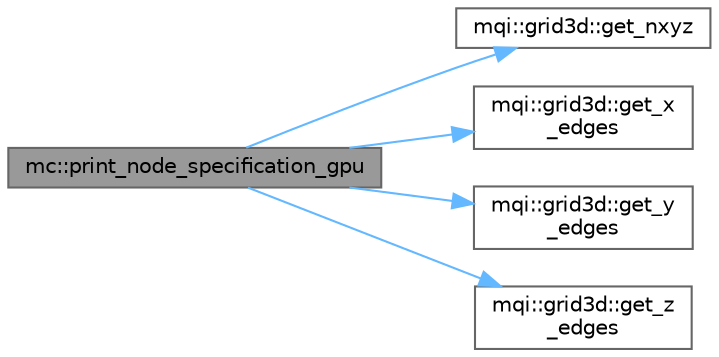 digraph "mc::print_node_specification_gpu"
{
 // LATEX_PDF_SIZE
  bgcolor="transparent";
  edge [fontname=Helvetica,fontsize=10,labelfontname=Helvetica,labelfontsize=10];
  node [fontname=Helvetica,fontsize=10,shape=box,height=0.2,width=0.4];
  rankdir="LR";
  Node1 [id="Node000001",label="mc::print_node_specification_gpu",height=0.2,width=0.4,color="gray40", fillcolor="grey60", style="filled", fontcolor="black",tooltip="CUDA device function to print the specifications of a node on the GPU."];
  Node1 -> Node2 [id="edge1_Node000001_Node000002",color="steelblue1",style="solid",tooltip=" "];
  Node2 [id="Node000002",label="mqi::grid3d::get_nxyz",height=0.2,width=0.4,color="grey40", fillcolor="white", style="filled",URL="$classmqi_1_1grid3d.html#ad2ce2ce3583b02a860b0ba883418c924",tooltip="Gets the dimensions of the grid (number of voxels)."];
  Node1 -> Node3 [id="edge2_Node000001_Node000003",color="steelblue1",style="solid",tooltip=" "];
  Node3 [id="Node000003",label="mqi::grid3d::get_x\l_edges",height=0.2,width=0.4,color="grey40", fillcolor="white", style="filled",URL="$classmqi_1_1grid3d.html#a39ca84cdae9fae75801fb416cd7d3288",tooltip="Gets the array of x-edge coordinates."];
  Node1 -> Node4 [id="edge3_Node000001_Node000004",color="steelblue1",style="solid",tooltip=" "];
  Node4 [id="Node000004",label="mqi::grid3d::get_y\l_edges",height=0.2,width=0.4,color="grey40", fillcolor="white", style="filled",URL="$classmqi_1_1grid3d.html#a9dc2274b42225b30814f1bf104ffdd48",tooltip="Gets the array of y-edge coordinates."];
  Node1 -> Node5 [id="edge4_Node000001_Node000005",color="steelblue1",style="solid",tooltip=" "];
  Node5 [id="Node000005",label="mqi::grid3d::get_z\l_edges",height=0.2,width=0.4,color="grey40", fillcolor="white", style="filled",URL="$classmqi_1_1grid3d.html#a31aef33bc66488c4bda974f5fab1f205",tooltip="Gets the array of z-edge coordinates."];
}
